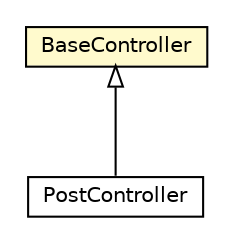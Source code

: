 #!/usr/local/bin/dot
#
# Class diagram 
# Generated by UMLGraph version R5_6_6-8-g8d7759 (http://www.umlgraph.org/)
#

digraph G {
	edge [fontname="Helvetica",fontsize=10,labelfontname="Helvetica",labelfontsize=10];
	node [fontname="Helvetica",fontsize=10,shape=plaintext];
	nodesep=0.25;
	ranksep=0.5;
	// org.dddlib.organisation.webapp.controller.PostController
	c25037 [label=<<table title="org.dddlib.organisation.webapp.controller.PostController" border="0" cellborder="1" cellspacing="0" cellpadding="2" port="p" href="./PostController.html">
		<tr><td><table border="0" cellspacing="0" cellpadding="1">
<tr><td align="center" balign="center"> PostController </td></tr>
		</table></td></tr>
		</table>>, URL="./PostController.html", fontname="Helvetica", fontcolor="black", fontsize=10.0];
	// org.dddlib.organisation.webapp.controller.BaseController
	c25038 [label=<<table title="org.dddlib.organisation.webapp.controller.BaseController" border="0" cellborder="1" cellspacing="0" cellpadding="2" port="p" bgcolor="lemonChiffon" href="./BaseController.html">
		<tr><td><table border="0" cellspacing="0" cellpadding="1">
<tr><td align="center" balign="center"> BaseController </td></tr>
		</table></td></tr>
		</table>>, URL="./BaseController.html", fontname="Helvetica", fontcolor="black", fontsize=10.0];
	//org.dddlib.organisation.webapp.controller.PostController extends org.dddlib.organisation.webapp.controller.BaseController
	c25038:p -> c25037:p [dir=back,arrowtail=empty];
}

